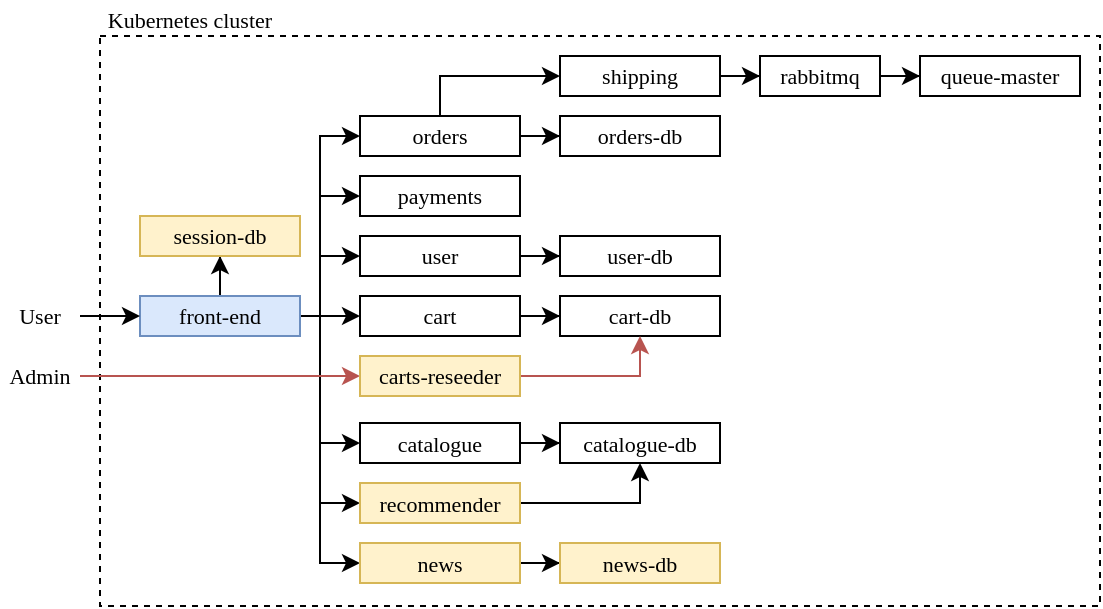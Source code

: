 <mxfile version="14.6.11" type="github"><diagram id="whum5KUoKy-AiShSeKjw" name="Page-1"><mxGraphModel dx="1178" dy="609" grid="1" gridSize="10" guides="1" tooltips="1" connect="1" arrows="1" fold="1" page="1" pageScale="1" pageWidth="1169" pageHeight="827" math="0" shadow="0"><root><mxCell id="0"/><mxCell id="1" parent="0"/><mxCell id="ZhrCUNTyeVVLmz5l9tkG-38" value="" style="rounded=0;whiteSpace=wrap;html=1;fontFamily=Georgia;fontSize=11;dashed=1;" vertex="1" parent="1"><mxGeometry x="440" y="140" width="500" height="285" as="geometry"/></mxCell><mxCell id="ZhrCUNTyeVVLmz5l9tkG-35" style="edgeStyle=orthogonalEdgeStyle;rounded=0;orthogonalLoop=1;jettySize=auto;html=1;entryX=0.5;entryY=1;entryDx=0;entryDy=0;fontFamily=Georgia;fontSize=11;" edge="1" parent="1" source="ZhrCUNTyeVVLmz5l9tkG-1" target="ZhrCUNTyeVVLmz5l9tkG-34"><mxGeometry relative="1" as="geometry"/></mxCell><mxCell id="ZhrCUNTyeVVLmz5l9tkG-39" style="edgeStyle=orthogonalEdgeStyle;rounded=0;orthogonalLoop=1;jettySize=auto;html=1;exitX=1;exitY=0.5;exitDx=0;exitDy=0;entryX=0;entryY=0.5;entryDx=0;entryDy=0;fontFamily=Georgia;fontSize=11;" edge="1" parent="1" source="ZhrCUNTyeVVLmz5l9tkG-1" target="ZhrCUNTyeVVLmz5l9tkG-6"><mxGeometry relative="1" as="geometry"/></mxCell><mxCell id="ZhrCUNTyeVVLmz5l9tkG-40" style="edgeStyle=orthogonalEdgeStyle;rounded=0;orthogonalLoop=1;jettySize=auto;html=1;entryX=0;entryY=0.5;entryDx=0;entryDy=0;fontFamily=Georgia;fontSize=11;" edge="1" parent="1" source="ZhrCUNTyeVVLmz5l9tkG-1" target="ZhrCUNTyeVVLmz5l9tkG-4"><mxGeometry relative="1" as="geometry"><Array as="points"><mxPoint x="550" y="280"/><mxPoint x="550" y="250"/></Array></mxGeometry></mxCell><mxCell id="ZhrCUNTyeVVLmz5l9tkG-42" style="edgeStyle=orthogonalEdgeStyle;rounded=0;orthogonalLoop=1;jettySize=auto;html=1;entryX=0;entryY=0.5;entryDx=0;entryDy=0;fontFamily=Georgia;fontSize=11;" edge="1" parent="1" source="ZhrCUNTyeVVLmz5l9tkG-1" target="ZhrCUNTyeVVLmz5l9tkG-3"><mxGeometry relative="1" as="geometry"><Array as="points"><mxPoint x="550" y="280"/><mxPoint x="550" y="220"/></Array></mxGeometry></mxCell><mxCell id="ZhrCUNTyeVVLmz5l9tkG-43" style="edgeStyle=orthogonalEdgeStyle;rounded=0;orthogonalLoop=1;jettySize=auto;html=1;entryX=0;entryY=0.5;entryDx=0;entryDy=0;fontFamily=Georgia;fontSize=11;" edge="1" parent="1" source="ZhrCUNTyeVVLmz5l9tkG-1" target="ZhrCUNTyeVVLmz5l9tkG-2"><mxGeometry relative="1" as="geometry"><Array as="points"><mxPoint x="550" y="280"/><mxPoint x="550" y="190"/></Array></mxGeometry></mxCell><mxCell id="ZhrCUNTyeVVLmz5l9tkG-45" style="edgeStyle=orthogonalEdgeStyle;rounded=0;orthogonalLoop=1;jettySize=auto;html=1;entryX=0;entryY=0.5;entryDx=0;entryDy=0;fontFamily=Georgia;fontSize=11;" edge="1" parent="1" source="ZhrCUNTyeVVLmz5l9tkG-1" target="ZhrCUNTyeVVLmz5l9tkG-5"><mxGeometry relative="1" as="geometry"><Array as="points"><mxPoint x="550" y="280"/><mxPoint x="550" y="344"/></Array></mxGeometry></mxCell><mxCell id="ZhrCUNTyeVVLmz5l9tkG-46" style="edgeStyle=orthogonalEdgeStyle;rounded=0;orthogonalLoop=1;jettySize=auto;html=1;entryX=0;entryY=0.5;entryDx=0;entryDy=0;fontFamily=Georgia;fontSize=11;" edge="1" parent="1" source="ZhrCUNTyeVVLmz5l9tkG-1" target="ZhrCUNTyeVVLmz5l9tkG-26"><mxGeometry relative="1" as="geometry"><Array as="points"><mxPoint x="550" y="280"/><mxPoint x="550" y="374"/></Array></mxGeometry></mxCell><mxCell id="ZhrCUNTyeVVLmz5l9tkG-47" style="edgeStyle=orthogonalEdgeStyle;rounded=0;orthogonalLoop=1;jettySize=auto;html=1;entryX=0;entryY=0.5;entryDx=0;entryDy=0;fontFamily=Georgia;fontSize=11;" edge="1" parent="1" source="ZhrCUNTyeVVLmz5l9tkG-1" target="ZhrCUNTyeVVLmz5l9tkG-28"><mxGeometry relative="1" as="geometry"><Array as="points"><mxPoint x="550" y="280"/><mxPoint x="550" y="404"/></Array></mxGeometry></mxCell><mxCell id="ZhrCUNTyeVVLmz5l9tkG-1" value="front-end" style="rounded=0;whiteSpace=wrap;html=1;fontFamily=Georgia;fontSize=11;fillColor=#dae8fc;strokeColor=#6c8ebf;" vertex="1" parent="1"><mxGeometry x="460" y="270" width="80" height="20" as="geometry"/></mxCell><mxCell id="ZhrCUNTyeVVLmz5l9tkG-8" style="edgeStyle=orthogonalEdgeStyle;rounded=0;orthogonalLoop=1;jettySize=auto;html=1;entryX=0;entryY=0.5;entryDx=0;entryDy=0;fontFamily=Georgia;fontSize=11;" edge="1" parent="1" source="ZhrCUNTyeVVLmz5l9tkG-2" target="ZhrCUNTyeVVLmz5l9tkG-7"><mxGeometry relative="1" as="geometry"/></mxCell><mxCell id="ZhrCUNTyeVVLmz5l9tkG-20" style="edgeStyle=orthogonalEdgeStyle;rounded=0;orthogonalLoop=1;jettySize=auto;html=1;entryX=0;entryY=0.5;entryDx=0;entryDy=0;fontFamily=Georgia;fontSize=11;" edge="1" parent="1" source="ZhrCUNTyeVVLmz5l9tkG-2" target="ZhrCUNTyeVVLmz5l9tkG-19"><mxGeometry relative="1" as="geometry"><Array as="points"><mxPoint x="610" y="160"/></Array></mxGeometry></mxCell><mxCell id="ZhrCUNTyeVVLmz5l9tkG-2" value="orders" style="rounded=0;whiteSpace=wrap;html=1;fontFamily=Georgia;fontSize=11;" vertex="1" parent="1"><mxGeometry x="570" y="180" width="80" height="20" as="geometry"/></mxCell><mxCell id="ZhrCUNTyeVVLmz5l9tkG-3" value="payments" style="rounded=0;whiteSpace=wrap;html=1;fontFamily=Georgia;fontSize=11;" vertex="1" parent="1"><mxGeometry x="570" y="210" width="80" height="20" as="geometry"/></mxCell><mxCell id="ZhrCUNTyeVVLmz5l9tkG-18" style="edgeStyle=orthogonalEdgeStyle;rounded=0;orthogonalLoop=1;jettySize=auto;html=1;entryX=0;entryY=0.5;entryDx=0;entryDy=0;fontFamily=Georgia;fontSize=11;" edge="1" parent="1" source="ZhrCUNTyeVVLmz5l9tkG-4" target="ZhrCUNTyeVVLmz5l9tkG-9"><mxGeometry relative="1" as="geometry"/></mxCell><mxCell id="ZhrCUNTyeVVLmz5l9tkG-4" value="user" style="rounded=0;whiteSpace=wrap;html=1;fontFamily=Georgia;fontSize=11;" vertex="1" parent="1"><mxGeometry x="570" y="240" width="80" height="20" as="geometry"/></mxCell><mxCell id="ZhrCUNTyeVVLmz5l9tkG-17" style="edgeStyle=orthogonalEdgeStyle;rounded=0;orthogonalLoop=1;jettySize=auto;html=1;entryX=0;entryY=0.5;entryDx=0;entryDy=0;fontFamily=Georgia;fontSize=11;" edge="1" parent="1" source="ZhrCUNTyeVVLmz5l9tkG-5" target="ZhrCUNTyeVVLmz5l9tkG-12"><mxGeometry relative="1" as="geometry"/></mxCell><mxCell id="ZhrCUNTyeVVLmz5l9tkG-5" value="catalogue" style="rounded=0;whiteSpace=wrap;html=1;fontFamily=Georgia;fontSize=11;" vertex="1" parent="1"><mxGeometry x="570" y="333.5" width="80" height="20" as="geometry"/></mxCell><mxCell id="ZhrCUNTyeVVLmz5l9tkG-16" style="edgeStyle=orthogonalEdgeStyle;rounded=0;orthogonalLoop=1;jettySize=auto;html=1;entryX=0;entryY=0.5;entryDx=0;entryDy=0;fontFamily=Georgia;fontSize=11;" edge="1" parent="1" source="ZhrCUNTyeVVLmz5l9tkG-6" target="ZhrCUNTyeVVLmz5l9tkG-14"><mxGeometry relative="1" as="geometry"/></mxCell><mxCell id="ZhrCUNTyeVVLmz5l9tkG-6" value="cart" style="rounded=0;whiteSpace=wrap;html=1;fontFamily=Georgia;fontSize=11;" vertex="1" parent="1"><mxGeometry x="570" y="270" width="80" height="20" as="geometry"/></mxCell><mxCell id="ZhrCUNTyeVVLmz5l9tkG-7" value="orders-db" style="rounded=0;whiteSpace=wrap;html=1;fontFamily=Georgia;fontSize=11;" vertex="1" parent="1"><mxGeometry x="670" y="180" width="80" height="20" as="geometry"/></mxCell><mxCell id="ZhrCUNTyeVVLmz5l9tkG-9" value="user-db" style="rounded=0;whiteSpace=wrap;html=1;fontFamily=Georgia;fontSize=11;" vertex="1" parent="1"><mxGeometry x="670" y="240" width="80" height="20" as="geometry"/></mxCell><mxCell id="ZhrCUNTyeVVLmz5l9tkG-12" value="catalogue-db" style="rounded=0;whiteSpace=wrap;html=1;fontFamily=Georgia;fontSize=11;" vertex="1" parent="1"><mxGeometry x="670" y="333.5" width="80" height="20" as="geometry"/></mxCell><mxCell id="ZhrCUNTyeVVLmz5l9tkG-14" value="cart-db" style="rounded=0;whiteSpace=wrap;html=1;fontFamily=Georgia;fontSize=11;" vertex="1" parent="1"><mxGeometry x="670" y="270" width="80" height="20" as="geometry"/></mxCell><mxCell id="ZhrCUNTyeVVLmz5l9tkG-22" style="edgeStyle=orthogonalEdgeStyle;rounded=0;orthogonalLoop=1;jettySize=auto;html=1;entryX=0;entryY=0.5;entryDx=0;entryDy=0;fontFamily=Georgia;fontSize=11;" edge="1" parent="1" source="ZhrCUNTyeVVLmz5l9tkG-19" target="ZhrCUNTyeVVLmz5l9tkG-21"><mxGeometry relative="1" as="geometry"/></mxCell><mxCell id="ZhrCUNTyeVVLmz5l9tkG-19" value="shipping" style="rounded=0;whiteSpace=wrap;html=1;fontFamily=Georgia;fontSize=11;" vertex="1" parent="1"><mxGeometry x="670" y="150" width="80" height="20" as="geometry"/></mxCell><mxCell id="ZhrCUNTyeVVLmz5l9tkG-29" style="edgeStyle=orthogonalEdgeStyle;rounded=0;orthogonalLoop=1;jettySize=auto;html=1;entryX=0;entryY=0.5;entryDx=0;entryDy=0;fontFamily=Georgia;fontSize=11;" edge="1" parent="1" source="ZhrCUNTyeVVLmz5l9tkG-21" target="ZhrCUNTyeVVLmz5l9tkG-24"><mxGeometry relative="1" as="geometry"/></mxCell><mxCell id="ZhrCUNTyeVVLmz5l9tkG-21" value="rabbitmq" style="rounded=0;whiteSpace=wrap;html=1;fontFamily=Georgia;fontSize=11;" vertex="1" parent="1"><mxGeometry x="770" y="150" width="60" height="20" as="geometry"/></mxCell><mxCell id="ZhrCUNTyeVVLmz5l9tkG-24" value="queue-master" style="rounded=0;whiteSpace=wrap;html=1;fontFamily=Georgia;fontSize=11;" vertex="1" parent="1"><mxGeometry x="850" y="150" width="80" height="20" as="geometry"/></mxCell><mxCell id="ZhrCUNTyeVVLmz5l9tkG-27" style="edgeStyle=orthogonalEdgeStyle;rounded=0;orthogonalLoop=1;jettySize=auto;html=1;entryX=0.5;entryY=1;entryDx=0;entryDy=0;fontFamily=Georgia;fontSize=11;" edge="1" parent="1" source="ZhrCUNTyeVVLmz5l9tkG-26" target="ZhrCUNTyeVVLmz5l9tkG-12"><mxGeometry relative="1" as="geometry"/></mxCell><mxCell id="ZhrCUNTyeVVLmz5l9tkG-26" value="recommender" style="rounded=0;whiteSpace=wrap;html=1;fontFamily=Georgia;fontSize=11;fillColor=#ffe6cc;strokeColor=#d79b00;" vertex="1" parent="1"><mxGeometry x="570" y="363.5" width="80" height="20" as="geometry"/></mxCell><mxCell id="ZhrCUNTyeVVLmz5l9tkG-32" style="edgeStyle=orthogonalEdgeStyle;rounded=0;orthogonalLoop=1;jettySize=auto;html=1;entryX=0;entryY=0.5;entryDx=0;entryDy=0;fontFamily=Georgia;fontSize=11;" edge="1" parent="1" source="ZhrCUNTyeVVLmz5l9tkG-28" target="ZhrCUNTyeVVLmz5l9tkG-30"><mxGeometry relative="1" as="geometry"/></mxCell><mxCell id="ZhrCUNTyeVVLmz5l9tkG-28" value="news" style="rounded=0;whiteSpace=wrap;html=1;fontFamily=Georgia;fontSize=11;fillColor=#fff2cc;strokeColor=#d6b656;" vertex="1" parent="1"><mxGeometry x="570" y="393.5" width="80" height="20" as="geometry"/></mxCell><mxCell id="ZhrCUNTyeVVLmz5l9tkG-30" value="news-db" style="rounded=0;whiteSpace=wrap;html=1;fontFamily=Georgia;fontSize=11;fillColor=#fff2cc;strokeColor=#d6b656;" vertex="1" parent="1"><mxGeometry x="670" y="393.5" width="80" height="20" as="geometry"/></mxCell><mxCell id="ZhrCUNTyeVVLmz5l9tkG-34" value="session-db" style="rounded=0;whiteSpace=wrap;html=1;fontFamily=Georgia;fontSize=11;fillColor=#ffe6cc;strokeColor=#d79b00;" vertex="1" parent="1"><mxGeometry x="460" y="230" width="80" height="20" as="geometry"/></mxCell><mxCell id="ZhrCUNTyeVVLmz5l9tkG-37" style="edgeStyle=orthogonalEdgeStyle;rounded=0;orthogonalLoop=1;jettySize=auto;html=1;entryX=0.5;entryY=1;entryDx=0;entryDy=0;fontFamily=Georgia;fontSize=11;fillColor=#f8cecc;strokeColor=#b85450;" edge="1" parent="1" source="ZhrCUNTyeVVLmz5l9tkG-36" target="ZhrCUNTyeVVLmz5l9tkG-14"><mxGeometry relative="1" as="geometry"/></mxCell><mxCell id="ZhrCUNTyeVVLmz5l9tkG-36" value="carts-reseeder" style="rounded=0;whiteSpace=wrap;html=1;fontFamily=Georgia;fontSize=11;fillColor=#ffe6cc;strokeColor=#d79b00;" vertex="1" parent="1"><mxGeometry x="570" y="300" width="80" height="20" as="geometry"/></mxCell><mxCell id="ZhrCUNTyeVVLmz5l9tkG-49" style="edgeStyle=orthogonalEdgeStyle;rounded=0;orthogonalLoop=1;jettySize=auto;html=1;entryX=0;entryY=0.5;entryDx=0;entryDy=0;fontFamily=Georgia;fontSize=11;" edge="1" parent="1" source="ZhrCUNTyeVVLmz5l9tkG-48" target="ZhrCUNTyeVVLmz5l9tkG-1"><mxGeometry relative="1" as="geometry"/></mxCell><mxCell id="ZhrCUNTyeVVLmz5l9tkG-48" value="User" style="text;html=1;strokeColor=none;fillColor=none;align=center;verticalAlign=middle;whiteSpace=wrap;rounded=0;dashed=1;fontFamily=Georgia;fontSize=11;" vertex="1" parent="1"><mxGeometry x="390" y="270" width="40" height="20" as="geometry"/></mxCell><mxCell id="ZhrCUNTyeVVLmz5l9tkG-53" style="edgeStyle=orthogonalEdgeStyle;rounded=0;orthogonalLoop=1;jettySize=auto;html=1;entryX=0;entryY=0.5;entryDx=0;entryDy=0;fontFamily=Georgia;fontSize=11;fillColor=#f8cecc;strokeColor=#b85450;" edge="1" parent="1" source="ZhrCUNTyeVVLmz5l9tkG-50" target="ZhrCUNTyeVVLmz5l9tkG-36"><mxGeometry relative="1" as="geometry"/></mxCell><mxCell id="ZhrCUNTyeVVLmz5l9tkG-50" value="Admin" style="text;html=1;align=center;verticalAlign=middle;whiteSpace=wrap;rounded=0;dashed=1;fontFamily=Georgia;fontSize=11;" vertex="1" parent="1"><mxGeometry x="390" y="300" width="40" height="20" as="geometry"/></mxCell><mxCell id="ZhrCUNTyeVVLmz5l9tkG-54" value="Kubernetes cluster" style="text;html=1;strokeColor=none;fillColor=none;align=center;verticalAlign=middle;whiteSpace=wrap;rounded=0;dashed=1;fontFamily=Georgia;fontSize=11;" vertex="1" parent="1"><mxGeometry x="435" y="122" width="100" height="20" as="geometry"/></mxCell><mxCell id="ZhrCUNTyeVVLmz5l9tkG-55" value="session-db" style="rounded=0;whiteSpace=wrap;html=1;fontFamily=Georgia;fontSize=11;fillColor=#fff2cc;strokeColor=#d6b656;" vertex="1" parent="1"><mxGeometry x="460" y="230" width="80" height="20" as="geometry"/></mxCell><mxCell id="ZhrCUNTyeVVLmz5l9tkG-56" value="carts-reseeder" style="rounded=0;whiteSpace=wrap;html=1;fontFamily=Georgia;fontSize=11;fillColor=#fff2cc;strokeColor=#d6b656;" vertex="1" parent="1"><mxGeometry x="570" y="300" width="80" height="20" as="geometry"/></mxCell><mxCell id="ZhrCUNTyeVVLmz5l9tkG-57" value="recommender" style="rounded=0;whiteSpace=wrap;html=1;fontFamily=Georgia;fontSize=11;fillColor=#fff2cc;strokeColor=#d6b656;" vertex="1" parent="1"><mxGeometry x="570" y="363.5" width="80" height="20" as="geometry"/></mxCell></root></mxGraphModel></diagram></mxfile>